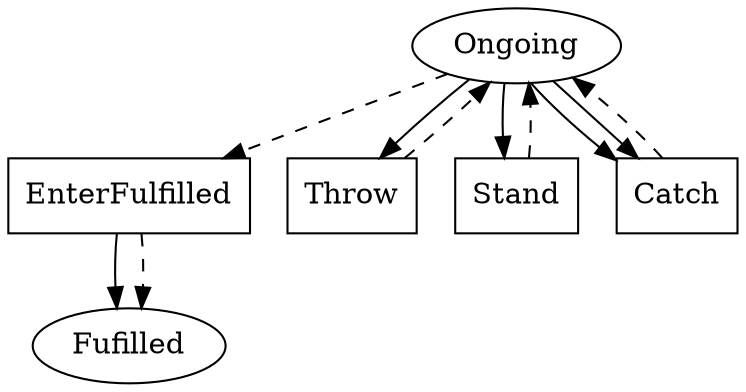 // THIS IS A GENERATED FILE. DO NOT EDIT.

digraph test_contract_for_must_later {    
    Fulfilled[label=Fufilled];
    Ongoing[label=Ongoing]
    
    EnterFulfilled[label=EnterFufilled,shape=box]; 
    Throw[label=Throw,shape=box];
	Stand[label=Stand,shape=box];
	Catch[label=Catch,shape=box];
	EnterFulfilled[label=EnterFulfilled,shape=box]    
    
    EnterFulfilled -> Fulfilled;
    
    Ongoing -> Throw;
	Ongoing -> Stand;
	Ongoing -> Catch;
	Ongoing -> Catch;
	Ongoing -> EnterFulfilled [style=dashed]
    
    Throw -> Ongoing [style=dashed];
	Stand -> Ongoing [style=dashed];
	Catch -> Ongoing [style=dashed];
	EnterFulfilled -> Fulfilled [style=dashed];
	     
    
       
}